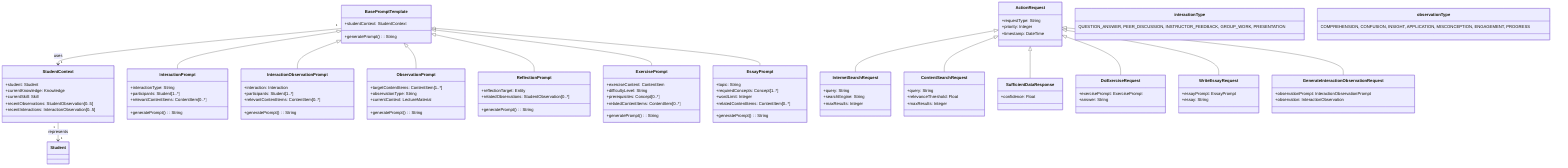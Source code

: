 classDiagram
    %% Core Prompt Classes
    class BasePromptTemplate {
        +studentContext: StudentContext
        +generatePrompt(): String
    }
    class StudentContext {
        +student: Student
        +currentKnowledge: Knowledge
        +currentSkill: Skill
        +recentObservations: StudentObservation[0..5]
        +recentInteractions: InteractionObservation[0..5]
    }

    %% Action-Specific Prompt Templates
    class InteractionPrompt {
        +interactionType: String
        +participants: Student[1..*]
        +relevantContentItems: ContentItem[0..*]
        +generatePrompt(): String
    }
    class InteractionObservationPrompt {
        +interaction: Interaction
        +participants: Student[1..*]
        +relevantContentItems: ContentItem[0..*]
        +generatePrompt(): String
    }
    class ObservationPrompt {
        +targetContentItems: ContentItem[1..*]
        +observationType: String
        +currentContext: LectureMaterial
        +generatePrompt(): String
    }
    class ReflectionPrompt {
        +reflectionTarget: Entity
        +relatedObservations: StudentObservation[0..*]
        +generatePrompt(): String
    }
    class ExercisePrompt {
        +exerciseContent: ContentItem
        +difficultyLevel: String
        +prerequisites: Concept[0..*]
        +relatedContentItems: ContentItem[0..*]
        +generatePrompt(): String
    }
    class EssayPrompt {
        +topic: String
        +requiredConcepts: Concept[1..*]
        +wordLimit: Integer
        +relatedContentItems: ContentItem[0..*]
        +generatePrompt(): String
    }

    %% LLM Action Request Classes
    class ActionRequest {
        +requestType: String
        +priority: Integer
        +timestamp: DateTime
    }
    class InternetSearchRequest {
        +query: String
        +searchEngine: String
        +maxResults: Integer
    }
    class ContentSearchRequest {
        +query: String
        +relevanceThreshold: Float
        +maxResults: Integer
    }
    class SufficientDataResponse {
        +confidence: Float
    }
    class DoExerciseRequest {
        +exercisePrompt: ExercisePrompt
        +answer: String
    }
    class WriteEssayRequest {
        +essayPrompt: EssayPrompt
        +essay: String
    }
    class GenerateInteractionObservationRequest {
        +observationPrompt: InteractionObservationPrompt
        +observation: InteractionObservation
    }

    %% Relationships
    BasePromptTemplate <|-- InteractionPrompt
    BasePromptTemplate <|-- InteractionObservationPrompt
    BasePromptTemplate <|-- ObservationPrompt
    BasePromptTemplate <|-- ReflectionPrompt
    BasePromptTemplate <|-- ExercisePrompt
    BasePromptTemplate <|-- EssayPrompt
    BasePromptTemplate "1" --> "1" StudentContext : uses
    StudentContext "1" --> "1" Student : represents

    ActionRequest <|-- InternetSearchRequest
    ActionRequest <|-- ContentSearchRequest
    ActionRequest <|-- SufficientDataResponse
    ActionRequest <|-- DoExerciseRequest
    ActionRequest <|-- WriteEssayRequest
    ActionRequest <|-- GenerateInteractionObservationRequest

    %% Notes
    Note over BasePromptTemplate
        Base template containing common student context
    end Note

    Note over StudentContext
        Provides current state and history
        of student for contextual prompting
    end Note

    Note over ActionRequest
        Baseclass for all LLM requests
        for additional information
    end Note

    Note over InteractionPrompt
        interactionType: QUESTION_ANSWER\, PEER_DISCUSSION\, INSTRUCTOR_FEEDBACK\, GROUP_WORK\, PRESENTATION
    end Note

    Note over ObservationPrompt
        observationType: COMPREHENSION\, CONFUSION\, INSIGHT\, APPLICATION\, MISCONCEPTION\, ENGAGEMENT\, PROGRESS
    end Note

    Note over InternetSearchRequest
        For searching external sources
        via Brave search engine
    end Note

    Note over ContentSearchRequest
        For searching related content items
        in the internal knowledge base
    end Note

    Note over SufficientDataResponse
        Indicates LLM has enough information
        to proceed with the task
    end Note